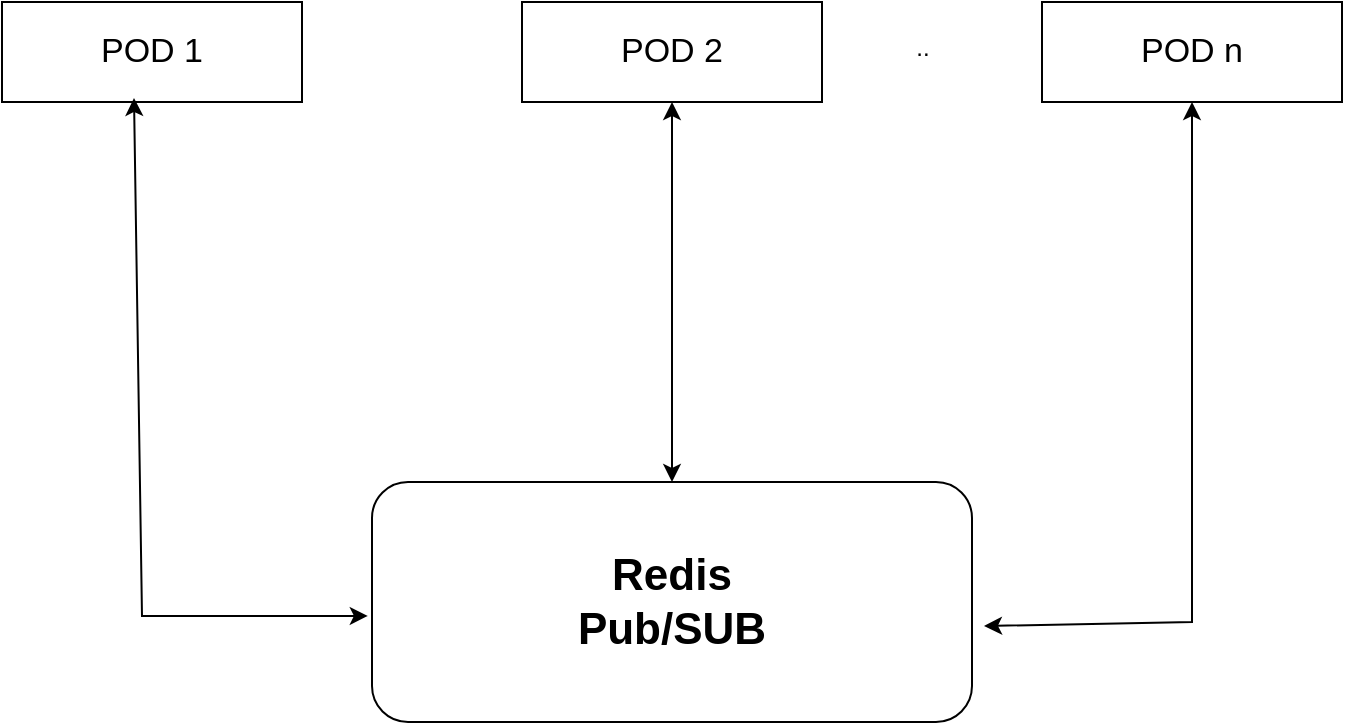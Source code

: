 <mxfile version="22.0.8" type="device">
  <diagram name="Page-1" id="PQoIX4DFC7oR6RvqBmTW">
    <mxGraphModel dx="2954" dy="1110" grid="1" gridSize="10" guides="1" tooltips="1" connect="1" arrows="1" fold="1" page="1" pageScale="1" pageWidth="850" pageHeight="1100" math="0" shadow="0">
      <root>
        <mxCell id="0" />
        <mxCell id="1" parent="0" />
        <mxCell id="7Kzt2Hni8HhR2rhMjWvi-1" value="&lt;font style=&quot;font-size: 17px;&quot;&gt;POD 1&lt;/font&gt;" style="rounded=0;whiteSpace=wrap;html=1;" vertex="1" parent="1">
          <mxGeometry x="100" y="40" width="150" height="50" as="geometry" />
        </mxCell>
        <mxCell id="7Kzt2Hni8HhR2rhMjWvi-2" value="&lt;font style=&quot;font-size: 17px;&quot;&gt;POD 2&lt;/font&gt;" style="rounded=0;whiteSpace=wrap;html=1;" vertex="1" parent="1">
          <mxGeometry x="360" y="40" width="150" height="50" as="geometry" />
        </mxCell>
        <mxCell id="7Kzt2Hni8HhR2rhMjWvi-3" value="&lt;font style=&quot;font-size: 17px;&quot;&gt;POD n&lt;/font&gt;" style="rounded=0;whiteSpace=wrap;html=1;" vertex="1" parent="1">
          <mxGeometry x="620" y="40" width="150" height="50" as="geometry" />
        </mxCell>
        <mxCell id="7Kzt2Hni8HhR2rhMjWvi-4" value=".." style="text;html=1;align=center;verticalAlign=middle;resizable=0;points=[];autosize=1;strokeColor=none;fillColor=none;" vertex="1" parent="1">
          <mxGeometry x="545" y="48" width="30" height="30" as="geometry" />
        </mxCell>
        <mxCell id="7Kzt2Hni8HhR2rhMjWvi-5" value="&lt;b style=&quot;font-size: 22px;&quot;&gt;Redis&lt;br&gt;Pub/SUB&lt;/b&gt;" style="rounded=1;whiteSpace=wrap;html=1;" vertex="1" parent="1">
          <mxGeometry x="285" y="280" width="300" height="120" as="geometry" />
        </mxCell>
        <mxCell id="7Kzt2Hni8HhR2rhMjWvi-6" value="" style="endArrow=classic;startArrow=classic;html=1;rounded=0;entryX=0.5;entryY=1;entryDx=0;entryDy=0;exitX=1.02;exitY=0.6;exitDx=0;exitDy=0;exitPerimeter=0;" edge="1" parent="1" source="7Kzt2Hni8HhR2rhMjWvi-5" target="7Kzt2Hni8HhR2rhMjWvi-3">
          <mxGeometry width="50" height="50" relative="1" as="geometry">
            <mxPoint x="410" y="330" as="sourcePoint" />
            <mxPoint x="460" y="280" as="targetPoint" />
            <Array as="points">
              <mxPoint x="695" y="350" />
            </Array>
          </mxGeometry>
        </mxCell>
        <mxCell id="7Kzt2Hni8HhR2rhMjWvi-7" value="" style="endArrow=classic;startArrow=classic;html=1;rounded=0;entryX=0.5;entryY=1;entryDx=0;entryDy=0;exitX=0.5;exitY=0;exitDx=0;exitDy=0;" edge="1" parent="1" source="7Kzt2Hni8HhR2rhMjWvi-5" target="7Kzt2Hni8HhR2rhMjWvi-2">
          <mxGeometry width="50" height="50" relative="1" as="geometry">
            <mxPoint x="410" y="330" as="sourcePoint" />
            <mxPoint x="460" y="280" as="targetPoint" />
          </mxGeometry>
        </mxCell>
        <mxCell id="7Kzt2Hni8HhR2rhMjWvi-8" value="" style="endArrow=classic;startArrow=classic;html=1;rounded=0;entryX=0.44;entryY=0.96;entryDx=0;entryDy=0;entryPerimeter=0;exitX=-0.007;exitY=0.558;exitDx=0;exitDy=0;exitPerimeter=0;" edge="1" parent="1" source="7Kzt2Hni8HhR2rhMjWvi-5" target="7Kzt2Hni8HhR2rhMjWvi-1">
          <mxGeometry width="50" height="50" relative="1" as="geometry">
            <mxPoint x="410" y="330" as="sourcePoint" />
            <mxPoint x="460" y="280" as="targetPoint" />
            <Array as="points">
              <mxPoint x="170" y="347" />
            </Array>
          </mxGeometry>
        </mxCell>
      </root>
    </mxGraphModel>
  </diagram>
</mxfile>
